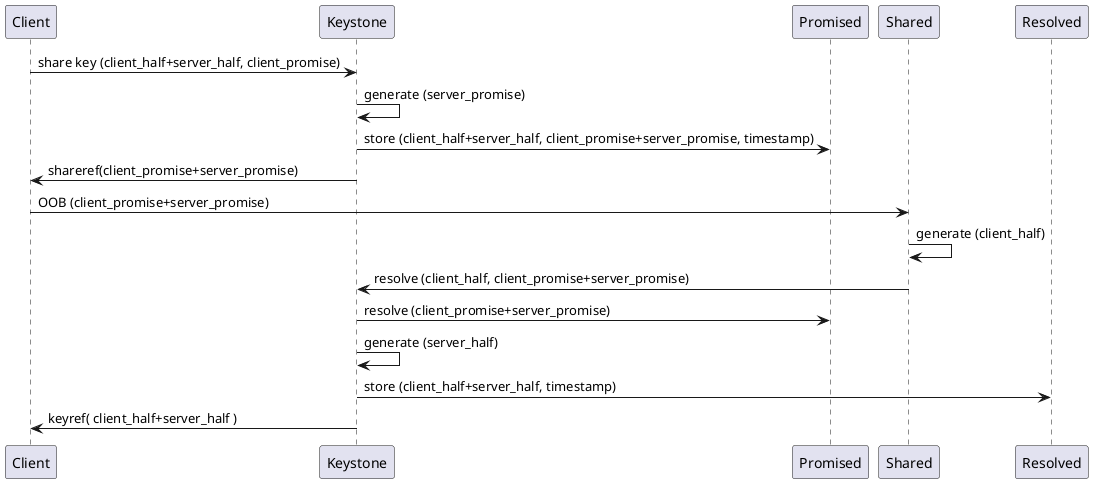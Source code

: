 @startuml
Client -> Keystone : share key (client_half+server_half, client_promise)
Keystone -> Keystone : generate (server_promise) 
Keystone -> Promised : store (client_half+server_half, client_promise+server_promise, timestamp)
Keystone -> Client : shareref(client_promise+server_promise)
Client -> Shared : OOB (client_promise+server_promise)
Shared -> Shared : generate (client_half)
Shared -> Keystone : resolve (client_half, client_promise+server_promise)
Keystone -> Promised : resolve (client_promise+server_promise)
Keystone -> Keystone : generate (server_half)
Keystone -> Resolved : store (client_half+server_half, timestamp)
Keystone -> Client : keyref( client_half+server_half )
@enduml